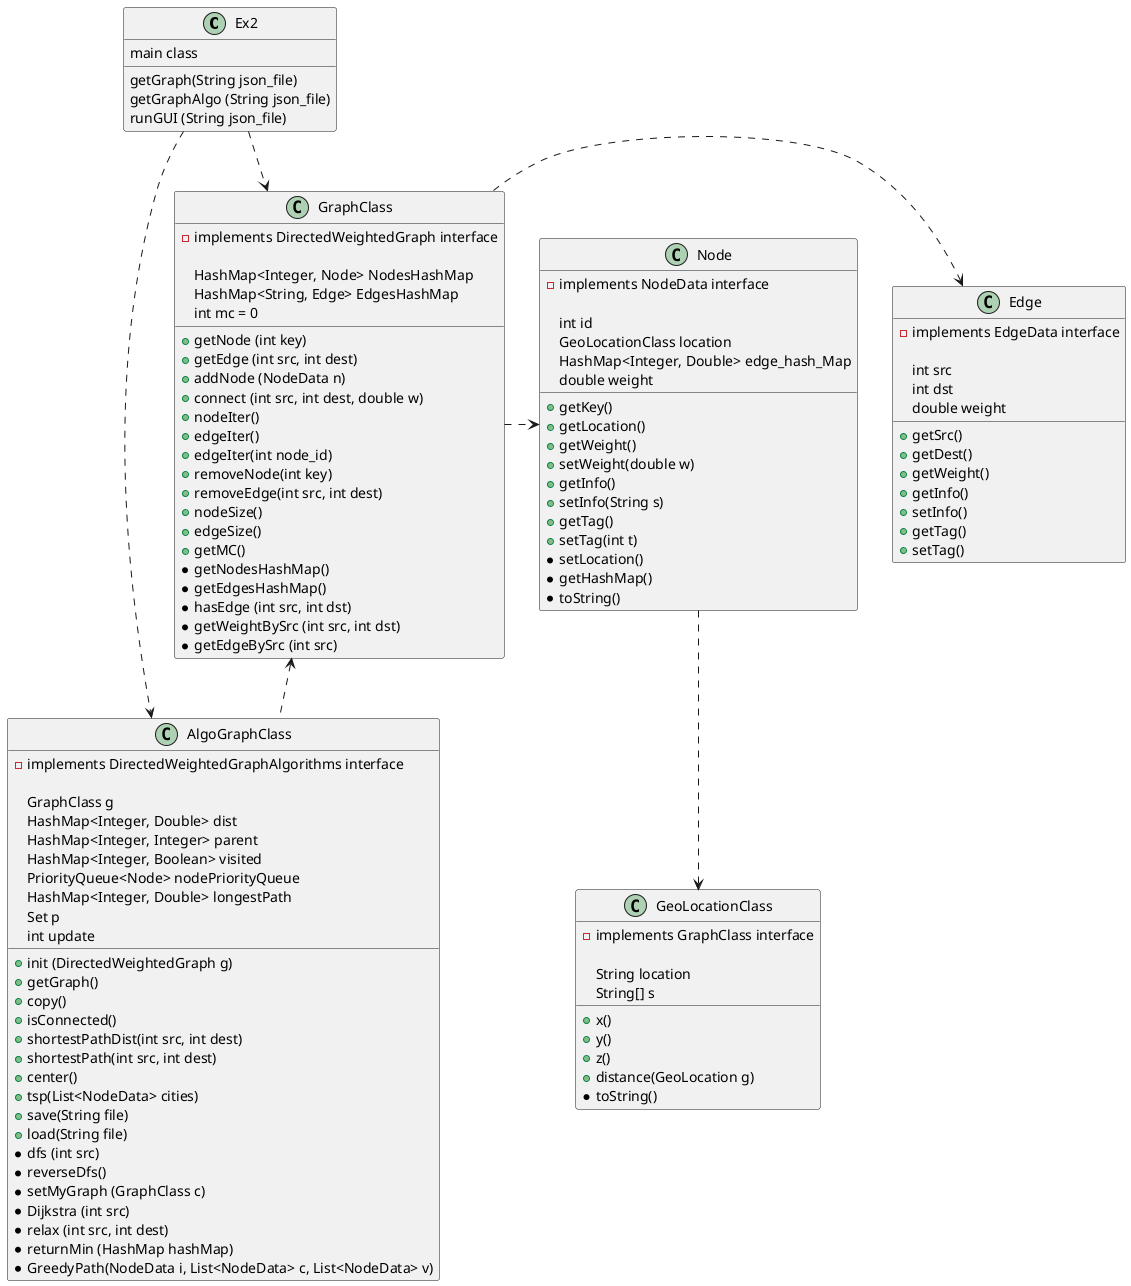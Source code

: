 @startuml
'https://plantuml.com/class-diagram

'interface DirectedWeightedGraph
'interface DirectedWeightedGraphAlgorithms
'interface EdgeData
'interface GeoLocation
'interface NodeData

'interface Iterator
'interface Comparator

class Ex2
class GraphClass
class AlgoGraphClass
class Edge
class Node
'class Node_comp
class GeoLocationClass
'class GraphFrame
'class GraphPanel
'class nodeIterator
'class EdgeIterator
'class Jframe
'class Jpanel

Ex2..>GraphClass

Ex2..>AlgoGraphClass
'
'Ex2...>GraphFrame
'GraphFrame ...>GraphPanel


'
'DirectedWeightedGraph <|--- GraphClass
'DirectedWeightedGraphAlgorithms <|--- AlgoGraphClass
'GeoLocation <|--- GeoLocationClass
'NodeData <|--- Node
'EdgeData <|--- Edge
'Iterator <|---nodeIterator
'Iterator <|--- EdgeIterator
'Comparator <|--- Node_comp
'
'GraphFrame ...>Jframe
'GraphPanel ...> Jpanel
GraphClass <.. AlgoGraphClass
'AlgoGraphClass ......> GraphClass
'AlgoGraphClass ...>Node_comp
Node ..>GeoLocationClass

GraphClass .> Node
GraphClass .> Edge
'GraphClass ...>nodeIterator
'GraphClass ...>EdgeIterator
'GraphFrame ...>AlgoGraphClass


class Ex2{
main class
}

class GraphClass{
-implements DirectedWeightedGraph interface

HashMap<Integer, Node> NodesHashMap
 HashMap<String, Edge> EdgesHashMap
 int mc = 0
+getNode (int key)
+getEdge (int src, int dest)
+addNode (NodeData n)
+connect (int src, int dest, double w)
+nodeIter()
+edgeIter()
+edgeIter(int node_id)
+removeNode(int key)
+removeEdge(int src, int dest)
+nodeSize()
+edgeSize()
+getMC()


*getNodesHashMap()
*getEdgesHashMap()
*hasEdge (int src, int dst)
*getWeightBySrc (int src, int dst)
*getEdgeBySrc (int src)

}
class AlgoGraphClass{
-implements DirectedWeightedGraphAlgorithms interface

GraphClass g
HashMap<Integer, Double> dist
HashMap<Integer, Integer> parent
HashMap<Integer, Boolean> visited
PriorityQueue<Node> nodePriorityQueue
HashMap<Integer, Double> longestPath
Set p
int update

+init (DirectedWeightedGraph g)
+getGraph()
+copy()
+isConnected()
+shortestPathDist(int src, int dest)
+shortestPath(int src, int dest)
+center()
+tsp(List<NodeData> cities)
+save(String file)
+load(String file)
*dfs (int src)
*reverseDfs()
*setMyGraph (GraphClass c)
*Dijkstra (int src)
*relax (int src, int dest)
*returnMin (HashMap hashMap)
*GreedyPath(NodeData i, List<NodeData> c, List<NodeData> v)
}
'class nodeIterator{
'private class
'}
'class EdgeIterator{
'private class
'}
class Node{
-implements NodeData interface

int id
GeoLocationClass location
HashMap<Integer, Double> edge_hash_Map
double weight

+getKey()
+getLocation()
+getWeight()
+setWeight(double w)
+getInfo()
+setInfo(String s)
+getTag()
+setTag(int t)
*setLocation()
*getHashMap()
*toString()

}
class Edge{
-implements EdgeData interface

int src
int dst
double weight
+getSrc()
+getDest()
+getWeight()
+getInfo()
+setInfo()
+getTag()
+setTag()
}
class GeoLocationClass{
-implements GraphClass interface

String location
String[] s

+x()
+y()
+z()
+distance(GeoLocation g)
*toString()
}



'}
'class Node_comp{
'+compare (Node n1, Node n2)
'}
'
'
'interface Iterator{
'<NodeData>
'<EdgeData>
'}
class Ex2{
getGraph(String json_file)
getGraphAlgo (String json_file)
runGUI (String json_file)

}





@enduml